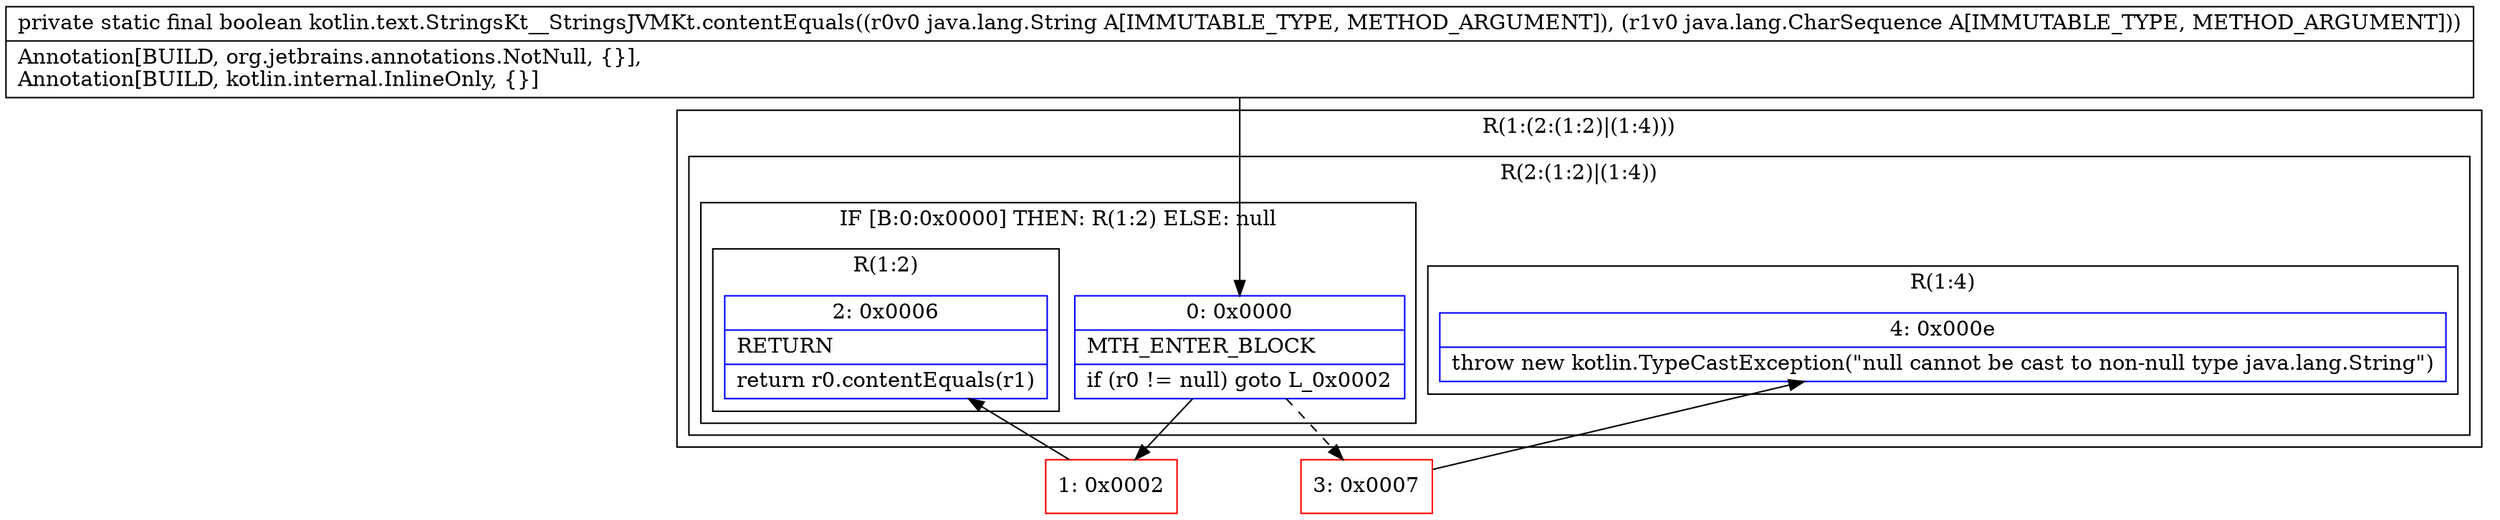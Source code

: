 digraph "CFG forkotlin.text.StringsKt__StringsJVMKt.contentEquals(Ljava\/lang\/String;Ljava\/lang\/CharSequence;)Z" {
subgraph cluster_Region_2111349381 {
label = "R(1:(2:(1:2)|(1:4)))";
node [shape=record,color=blue];
subgraph cluster_Region_1252013873 {
label = "R(2:(1:2)|(1:4))";
node [shape=record,color=blue];
subgraph cluster_IfRegion_1108344551 {
label = "IF [B:0:0x0000] THEN: R(1:2) ELSE: null";
node [shape=record,color=blue];
Node_0 [shape=record,label="{0\:\ 0x0000|MTH_ENTER_BLOCK\l|if (r0 != null) goto L_0x0002\l}"];
subgraph cluster_Region_2144676556 {
label = "R(1:2)";
node [shape=record,color=blue];
Node_2 [shape=record,label="{2\:\ 0x0006|RETURN\l|return r0.contentEquals(r1)\l}"];
}
}
subgraph cluster_Region_1193370425 {
label = "R(1:4)";
node [shape=record,color=blue];
Node_4 [shape=record,label="{4\:\ 0x000e|throw new kotlin.TypeCastException(\"null cannot be cast to non\-null type java.lang.String\")\l}"];
}
}
}
Node_1 [shape=record,color=red,label="{1\:\ 0x0002}"];
Node_3 [shape=record,color=red,label="{3\:\ 0x0007}"];
MethodNode[shape=record,label="{private static final boolean kotlin.text.StringsKt__StringsJVMKt.contentEquals((r0v0 java.lang.String A[IMMUTABLE_TYPE, METHOD_ARGUMENT]), (r1v0 java.lang.CharSequence A[IMMUTABLE_TYPE, METHOD_ARGUMENT]))  | Annotation[BUILD, org.jetbrains.annotations.NotNull, \{\}], \lAnnotation[BUILD, kotlin.internal.InlineOnly, \{\}]\l}"];
MethodNode -> Node_0;
Node_0 -> Node_1;
Node_0 -> Node_3[style=dashed];
Node_1 -> Node_2;
Node_3 -> Node_4;
}

